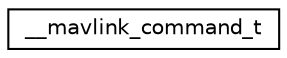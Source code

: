 digraph "Graphical Class Hierarchy"
{
 // INTERACTIVE_SVG=YES
  edge [fontname="Helvetica",fontsize="10",labelfontname="Helvetica",labelfontsize="10"];
  node [fontname="Helvetica",fontsize="10",shape=record];
  rankdir="LR";
  Node1 [label="__mavlink_command_t",height=0.2,width=0.4,color="black", fillcolor="white", style="filled",URL="$struct____mavlink__command__t.html"];
}
